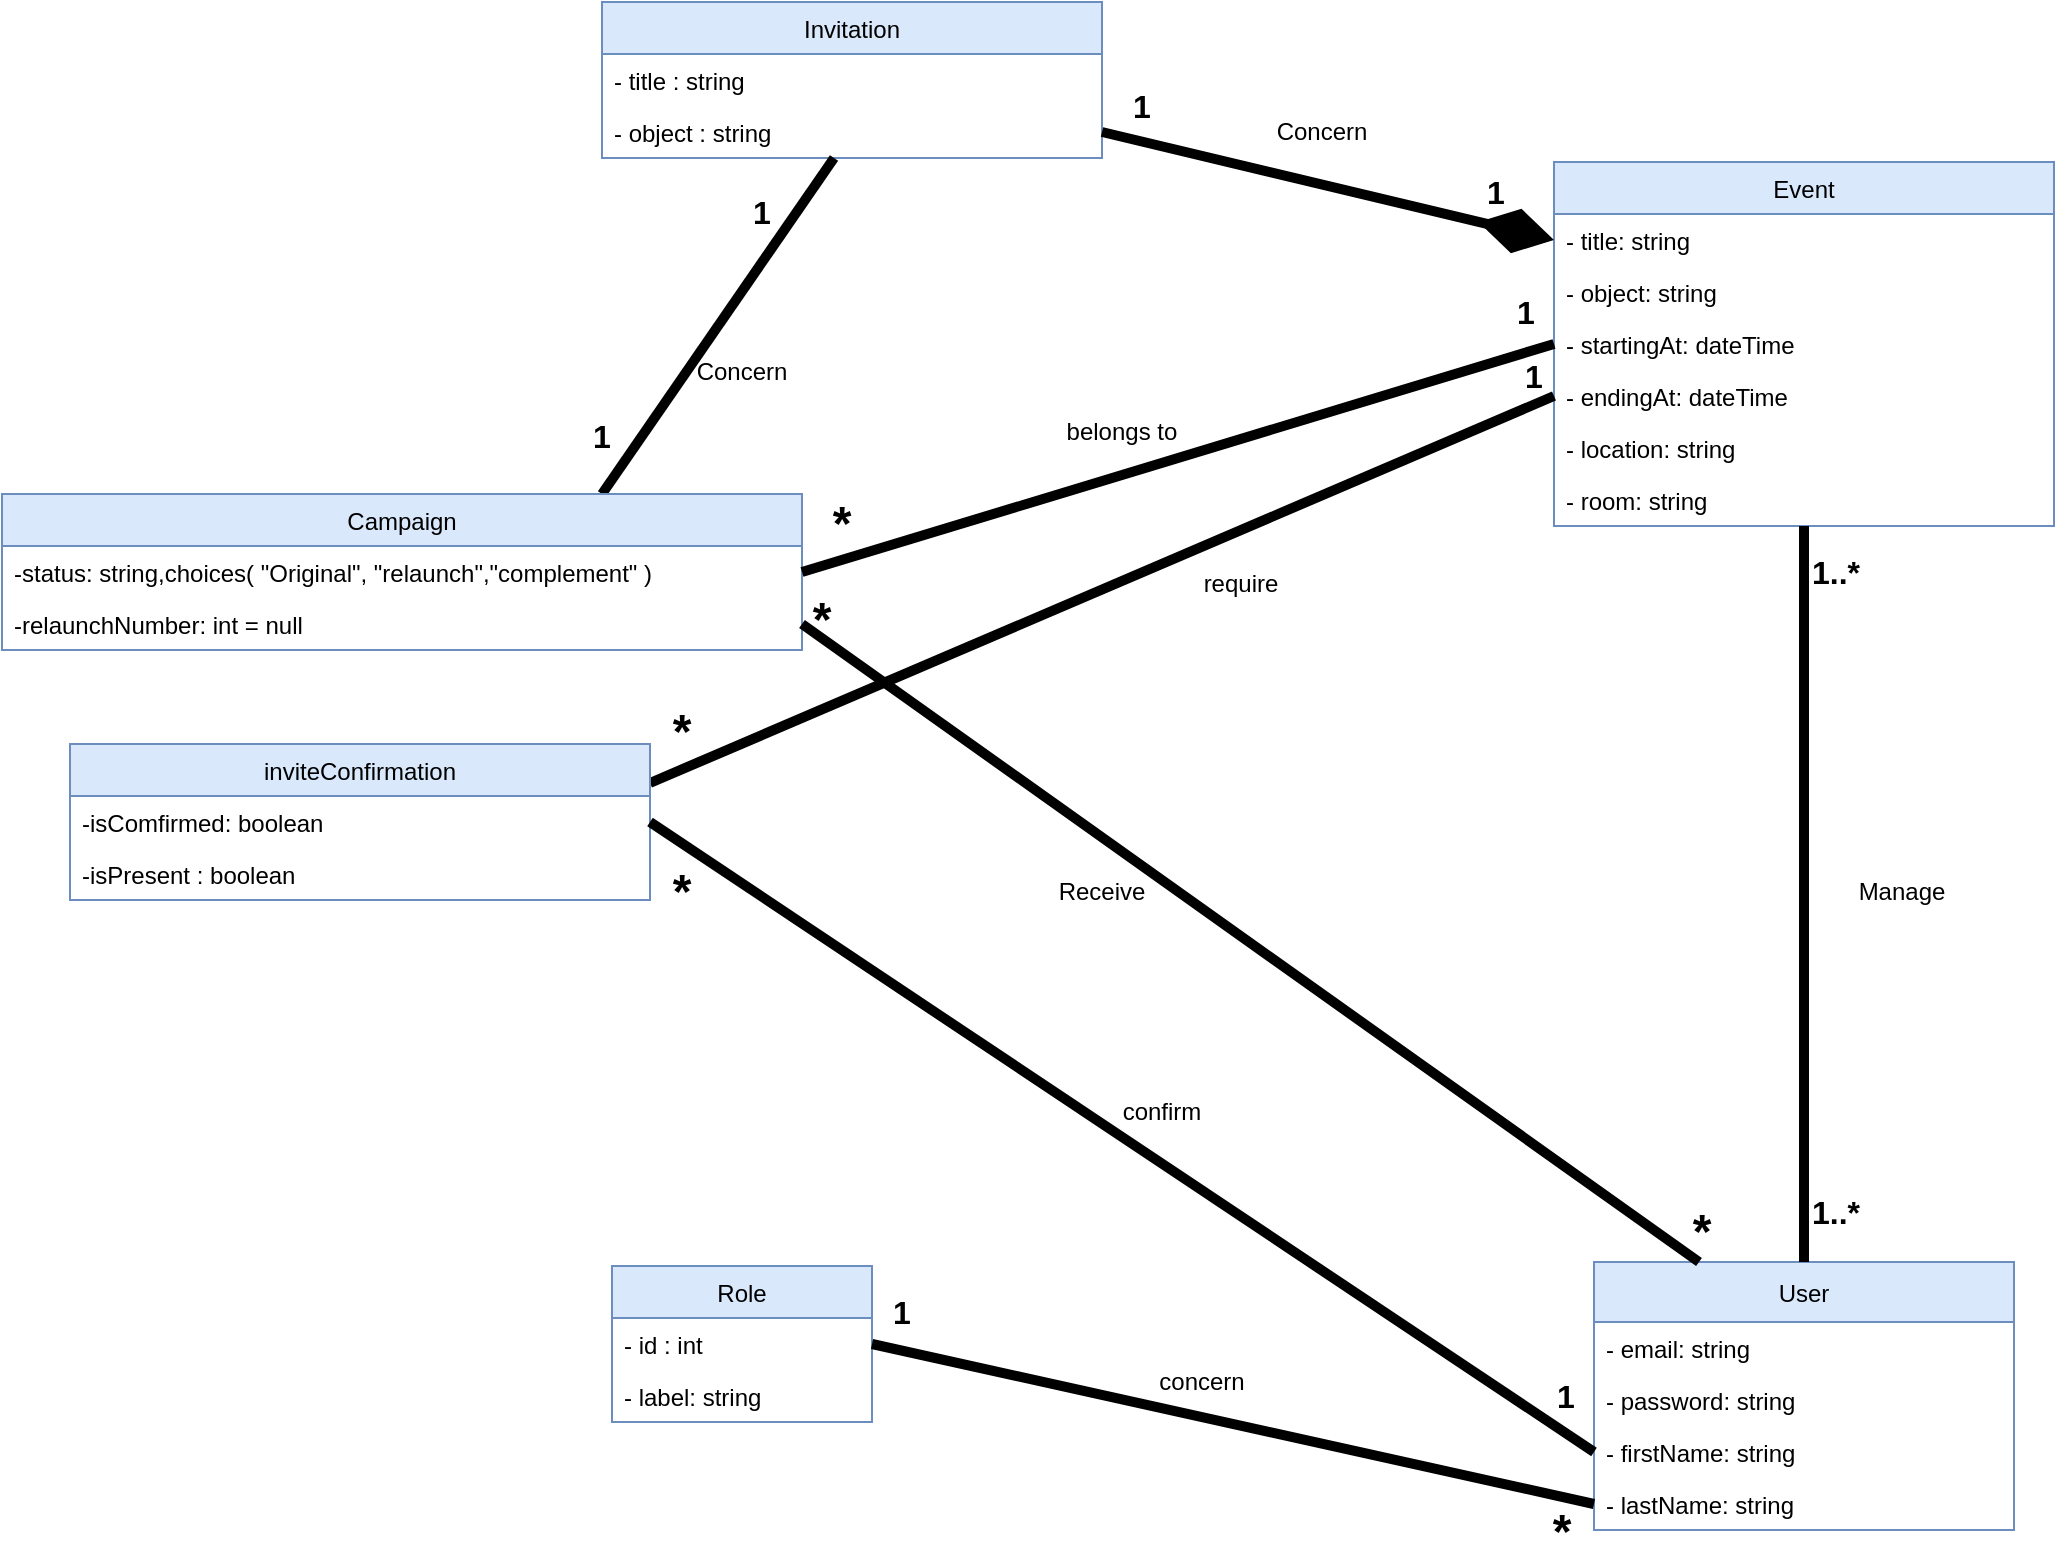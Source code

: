 <mxfile version="13.9.9" type="device"><diagram id="C5RBs43oDa-KdzZeNtuy" name="Page-1"><mxGraphModel dx="852" dy="1655" grid="1" gridSize="10" guides="1" tooltips="1" connect="1" arrows="1" fold="1" page="1" pageScale="1" pageWidth="827" pageHeight="1169" background="none" math="0" shadow="0"><root><mxCell id="WIyWlLk6GJQsqaUBKTNV-0"/><mxCell id="WIyWlLk6GJQsqaUBKTNV-1" parent="WIyWlLk6GJQsqaUBKTNV-0"/><object label="User" gfh="" id="e-Wt4JqpRI8ZTGjx7UCC-37"><mxCell style="swimlane;fontStyle=0;childLayout=stackLayout;horizontal=1;startSize=30;fillColor=#dae8fc;horizontalStack=0;resizeParent=1;resizeParentMax=0;resizeLast=0;collapsible=1;marginBottom=0;strokeColor=#6c8ebf;" parent="WIyWlLk6GJQsqaUBKTNV-1" vertex="1"><mxGeometry x="886" y="540" width="210" height="134" as="geometry"><mxRectangle x="340" y="340" width="100" height="30" as="alternateBounds"/></mxGeometry></mxCell></object><mxCell id="e-Wt4JqpRI8ZTGjx7UCC-38" value="- email: string" style="text;strokeColor=none;fillColor=none;align=left;verticalAlign=top;spacingLeft=4;spacingRight=4;overflow=hidden;rotatable=0;points=[[0,0.5],[1,0.5]];portConstraint=eastwest;" parent="e-Wt4JqpRI8ZTGjx7UCC-37" vertex="1"><mxGeometry y="30" width="210" height="26" as="geometry"/></mxCell><mxCell id="e-Wt4JqpRI8ZTGjx7UCC-39" value="- password: string" style="text;strokeColor=none;fillColor=none;align=left;verticalAlign=top;spacingLeft=4;spacingRight=4;overflow=hidden;rotatable=0;points=[[0,0.5],[1,0.5]];portConstraint=eastwest;" parent="e-Wt4JqpRI8ZTGjx7UCC-37" vertex="1"><mxGeometry y="56" width="210" height="26" as="geometry"/></mxCell><mxCell id="e-Wt4JqpRI8ZTGjx7UCC-40" value="- firstName: string" style="text;strokeColor=none;fillColor=none;align=left;verticalAlign=top;spacingLeft=4;spacingRight=4;overflow=hidden;rotatable=0;points=[[0,0.5],[1,0.5]];portConstraint=eastwest;" parent="e-Wt4JqpRI8ZTGjx7UCC-37" vertex="1"><mxGeometry y="82" width="210" height="26" as="geometry"/></mxCell><mxCell id="e-Wt4JqpRI8ZTGjx7UCC-41" value="- lastName: string" style="text;strokeColor=none;fillColor=none;align=left;verticalAlign=top;spacingLeft=4;spacingRight=4;overflow=hidden;rotatable=0;points=[[0,0.5],[1,0.5]];portConstraint=eastwest;" parent="e-Wt4JqpRI8ZTGjx7UCC-37" vertex="1"><mxGeometry y="108" width="210" height="26" as="geometry"/></mxCell><mxCell id="e-Wt4JqpRI8ZTGjx7UCC-46" value="Event" style="swimlane;fontStyle=0;childLayout=stackLayout;horizontal=1;startSize=26;fillColor=#dae8fc;horizontalStack=0;resizeParent=1;resizeParentMax=0;resizeLast=0;collapsible=1;marginBottom=0;strokeColor=#6c8ebf;" parent="WIyWlLk6GJQsqaUBKTNV-1" vertex="1"><mxGeometry x="866" y="-10" width="250" height="182" as="geometry"/></mxCell><mxCell id="e-Wt4JqpRI8ZTGjx7UCC-47" value="- title: string" style="text;strokeColor=none;fillColor=none;align=left;verticalAlign=top;spacingLeft=4;spacingRight=4;overflow=hidden;rotatable=0;points=[[0,0.5],[1,0.5]];portConstraint=eastwest;" parent="e-Wt4JqpRI8ZTGjx7UCC-46" vertex="1"><mxGeometry y="26" width="250" height="26" as="geometry"/></mxCell><mxCell id="e-Wt4JqpRI8ZTGjx7UCC-50" value="- object: string" style="text;strokeColor=none;fillColor=none;align=left;verticalAlign=top;spacingLeft=4;spacingRight=4;overflow=hidden;rotatable=0;points=[[0,0.5],[1,0.5]];portConstraint=eastwest;" parent="e-Wt4JqpRI8ZTGjx7UCC-46" vertex="1"><mxGeometry y="52" width="250" height="26" as="geometry"/></mxCell><mxCell id="e-Wt4JqpRI8ZTGjx7UCC-51" value="- startingAt: dateTime" style="text;strokeColor=none;fillColor=none;align=left;verticalAlign=top;spacingLeft=4;spacingRight=4;overflow=hidden;rotatable=0;points=[[0,0.5],[1,0.5]];portConstraint=eastwest;" parent="e-Wt4JqpRI8ZTGjx7UCC-46" vertex="1"><mxGeometry y="78" width="250" height="26" as="geometry"/></mxCell><mxCell id="e-Wt4JqpRI8ZTGjx7UCC-54" value="- endingAt: dateTime" style="text;strokeColor=none;fillColor=none;align=left;verticalAlign=top;spacingLeft=4;spacingRight=4;overflow=hidden;rotatable=0;points=[[0,0.5],[1,0.5]];portConstraint=eastwest;" parent="e-Wt4JqpRI8ZTGjx7UCC-46" vertex="1"><mxGeometry y="104" width="250" height="26" as="geometry"/></mxCell><mxCell id="e-Wt4JqpRI8ZTGjx7UCC-52" value="- location: string" style="text;strokeColor=none;fillColor=none;align=left;verticalAlign=top;spacingLeft=4;spacingRight=4;overflow=hidden;rotatable=0;points=[[0,0.5],[1,0.5]];portConstraint=eastwest;" parent="e-Wt4JqpRI8ZTGjx7UCC-46" vertex="1"><mxGeometry y="130" width="250" height="26" as="geometry"/></mxCell><mxCell id="e-Wt4JqpRI8ZTGjx7UCC-53" value="- room: string" style="text;strokeColor=none;fillColor=none;align=left;verticalAlign=top;spacingLeft=4;spacingRight=4;overflow=hidden;rotatable=0;points=[[0,0.5],[1,0.5]];portConstraint=eastwest;" parent="e-Wt4JqpRI8ZTGjx7UCC-46" vertex="1"><mxGeometry y="156" width="250" height="26" as="geometry"/></mxCell><mxCell id="e-Wt4JqpRI8ZTGjx7UCC-58" value="" style="endArrow=none;html=1;rounded=0;strokeWidth=5;exitX=0.5;exitY=0;exitDx=0;exitDy=0;fillColor=#d5e8d4;strokeColor=#000000;" parent="WIyWlLk6GJQsqaUBKTNV-1" source="e-Wt4JqpRI8ZTGjx7UCC-37" target="e-Wt4JqpRI8ZTGjx7UCC-53" edge="1"><mxGeometry width="50" height="50" relative="1" as="geometry"><mxPoint x="1057" y="390" as="sourcePoint"/><mxPoint x="1107" y="340" as="targetPoint"/></mxGeometry></mxCell><mxCell id="e-Wt4JqpRI8ZTGjx7UCC-77" value="Manage" style="text;html=1;strokeColor=none;fillColor=none;align=center;verticalAlign=middle;whiteSpace=wrap;rounded=0;" parent="WIyWlLk6GJQsqaUBKTNV-1" vertex="1"><mxGeometry x="1010" y="340" width="60" height="30" as="geometry"/></mxCell><mxCell id="e-Wt4JqpRI8ZTGjx7UCC-83" value="1..*" style="text;html=1;strokeColor=none;fillColor=none;align=center;verticalAlign=middle;whiteSpace=wrap;rounded=0;fontSize=16;fontStyle=1" parent="WIyWlLk6GJQsqaUBKTNV-1" vertex="1"><mxGeometry x="997" y="500" width="20" height="30" as="geometry"/></mxCell><mxCell id="e-Wt4JqpRI8ZTGjx7UCC-106" value="Invitation" style="swimlane;fontStyle=0;childLayout=stackLayout;horizontal=1;startSize=26;fillColor=#dae8fc;horizontalStack=0;resizeParent=1;resizeParentMax=0;resizeLast=0;collapsible=1;marginBottom=0;strokeColor=#6c8ebf;" parent="WIyWlLk6GJQsqaUBKTNV-1" vertex="1"><mxGeometry x="390" y="-90" width="250" height="78" as="geometry"/></mxCell><mxCell id="e-Wt4JqpRI8ZTGjx7UCC-107" value="- title : string" style="text;strokeColor=none;fillColor=none;align=left;verticalAlign=top;spacingLeft=4;spacingRight=4;overflow=hidden;rotatable=0;points=[[0,0.5],[1,0.5]];portConstraint=eastwest;" parent="e-Wt4JqpRI8ZTGjx7UCC-106" vertex="1"><mxGeometry y="26" width="250" height="26" as="geometry"/></mxCell><mxCell id="e-Wt4JqpRI8ZTGjx7UCC-108" value="- object : string" style="text;strokeColor=none;fillColor=none;align=left;verticalAlign=top;spacingLeft=4;spacingRight=4;overflow=hidden;rotatable=0;points=[[0,0.5],[1,0.5]];portConstraint=eastwest;" parent="e-Wt4JqpRI8ZTGjx7UCC-106" vertex="1"><mxGeometry y="52" width="250" height="26" as="geometry"/></mxCell><mxCell id="e-Wt4JqpRI8ZTGjx7UCC-110" value="" style="endArrow=diamondThin;endFill=1;endSize=24;html=1;rounded=0;exitX=1;exitY=0.5;exitDx=0;exitDy=0;entryX=0;entryY=0.5;entryDx=0;entryDy=0;strokeWidth=5;fillColor=#d5e8d4;strokeColor=#000000;" parent="WIyWlLk6GJQsqaUBKTNV-1" source="e-Wt4JqpRI8ZTGjx7UCC-108" target="e-Wt4JqpRI8ZTGjx7UCC-47" edge="1"><mxGeometry width="160" relative="1" as="geometry"><mxPoint x="1317" y="129" as="sourcePoint"/><mxPoint x="780" y="50" as="targetPoint"/></mxGeometry></mxCell><mxCell id="e-Wt4JqpRI8ZTGjx7UCC-111" value="1" style="text;html=1;strokeColor=none;fillColor=none;align=center;verticalAlign=middle;whiteSpace=wrap;rounded=0;fontSize=16;fontStyle=1" parent="WIyWlLk6GJQsqaUBKTNV-1" vertex="1"><mxGeometry x="827" y="-10" width="20" height="30" as="geometry"/></mxCell><mxCell id="e-Wt4JqpRI8ZTGjx7UCC-112" value="1" style="text;html=1;strokeColor=none;fillColor=none;align=center;verticalAlign=middle;whiteSpace=wrap;rounded=0;fontSize=16;fontStyle=1" parent="WIyWlLk6GJQsqaUBKTNV-1" vertex="1"><mxGeometry x="650" y="-53" width="20" height="30" as="geometry"/></mxCell><mxCell id="e-Wt4JqpRI8ZTGjx7UCC-116" value="belongs to" style="text;html=1;strokeColor=none;fillColor=none;align=center;verticalAlign=middle;whiteSpace=wrap;rounded=0;" parent="WIyWlLk6GJQsqaUBKTNV-1" vertex="1"><mxGeometry x="620" y="110" width="60" height="30" as="geometry"/></mxCell><mxCell id="e-Wt4JqpRI8ZTGjx7UCC-127" style="edgeStyle=none;rounded=0;sketch=0;jumpStyle=none;orthogonalLoop=1;jettySize=auto;html=1;exitX=0.75;exitY=0;exitDx=0;exitDy=0;shadow=0;fontSize=18;endArrow=none;endFill=0;endSize=6;strokeWidth=5;fillColor=#d5e8d4;strokeColor=#000000;" parent="WIyWlLk6GJQsqaUBKTNV-1" source="e-Wt4JqpRI8ZTGjx7UCC-121" target="e-Wt4JqpRI8ZTGjx7UCC-108" edge="1"><mxGeometry relative="1" as="geometry"><mxPoint x="462.25" y="16.106" as="targetPoint"/></mxGeometry></mxCell><mxCell id="e-Wt4JqpRI8ZTGjx7UCC-121" value="Campaign" style="swimlane;fontStyle=0;childLayout=stackLayout;horizontal=1;startSize=26;fillColor=#dae8fc;horizontalStack=0;resizeParent=1;resizeParentMax=0;resizeLast=0;collapsible=1;marginBottom=0;strokeColor=#6c8ebf;" parent="WIyWlLk6GJQsqaUBKTNV-1" vertex="1"><mxGeometry x="90" y="156" width="400" height="78" as="geometry"/></mxCell><mxCell id="e-Wt4JqpRI8ZTGjx7UCC-122" value="-status: string,choices( &quot;Original&quot;, &quot;relaunch&quot;,&quot;complement&quot; )" style="text;align=left;verticalAlign=top;spacingLeft=4;spacingRight=4;overflow=hidden;rotatable=0;points=[[0,0.5],[1,0.5]];portConstraint=eastwest;" parent="e-Wt4JqpRI8ZTGjx7UCC-121" vertex="1"><mxGeometry y="26" width="400" height="26" as="geometry"/></mxCell><mxCell id="e-Wt4JqpRI8ZTGjx7UCC-123" value="-relaunchNumber: int = null" style="text;align=left;verticalAlign=top;spacingLeft=4;spacingRight=4;overflow=hidden;rotatable=0;points=[[0,0.5],[1,0.5]];portConstraint=eastwest;" parent="e-Wt4JqpRI8ZTGjx7UCC-121" vertex="1"><mxGeometry y="52" width="400" height="26" as="geometry"/></mxCell><mxCell id="e-Wt4JqpRI8ZTGjx7UCC-128" value="1" style="text;html=1;strokeColor=none;fillColor=none;align=center;verticalAlign=middle;whiteSpace=wrap;rounded=0;fontSize=16;fontStyle=1" parent="WIyWlLk6GJQsqaUBKTNV-1" vertex="1"><mxGeometry x="460" width="20" height="30" as="geometry"/></mxCell><mxCell id="e-Wt4JqpRI8ZTGjx7UCC-129" value="1" style="text;html=1;strokeColor=none;fillColor=none;align=center;verticalAlign=middle;whiteSpace=wrap;rounded=0;fontSize=16;fontStyle=1" parent="WIyWlLk6GJQsqaUBKTNV-1" vertex="1"><mxGeometry x="380" y="112" width="20" height="30" as="geometry"/></mxCell><mxCell id="e-Wt4JqpRI8ZTGjx7UCC-131" value="Concern" style="text;html=1;strokeColor=none;fillColor=none;align=center;verticalAlign=middle;whiteSpace=wrap;rounded=0;" parent="WIyWlLk6GJQsqaUBKTNV-1" vertex="1"><mxGeometry x="430" y="80" width="60" height="30" as="geometry"/></mxCell><mxCell id="e-Wt4JqpRI8ZTGjx7UCC-135" style="edgeStyle=none;rounded=0;sketch=0;jumpStyle=none;orthogonalLoop=1;jettySize=auto;html=1;exitX=1;exitY=0.25;exitDx=0;exitDy=0;entryX=0;entryY=0.5;entryDx=0;entryDy=0;shadow=0;fontSize=18;endArrow=none;endFill=0;endSize=6;strokeWidth=5;fillColor=#d5e8d4;strokeColor=#000000;" parent="WIyWlLk6GJQsqaUBKTNV-1" source="e-Wt4JqpRI8ZTGjx7UCC-132" target="e-Wt4JqpRI8ZTGjx7UCC-54" edge="1"><mxGeometry relative="1" as="geometry"/></mxCell><mxCell id="e-Wt4JqpRI8ZTGjx7UCC-132" value="inviteConfirmation" style="swimlane;fontStyle=0;childLayout=stackLayout;horizontal=1;startSize=26;fillColor=#dae8fc;horizontalStack=0;resizeParent=1;resizeParentMax=0;resizeLast=0;collapsible=1;marginBottom=0;strokeColor=#6c8ebf;" parent="WIyWlLk6GJQsqaUBKTNV-1" vertex="1"><mxGeometry x="124" y="281" width="290" height="78" as="geometry"/></mxCell><mxCell id="e-Wt4JqpRI8ZTGjx7UCC-133" value="-isComfirmed: boolean" style="text;strokeColor=none;fillColor=none;align=left;verticalAlign=top;spacingLeft=4;spacingRight=4;overflow=hidden;rotatable=0;points=[[0,0.5],[1,0.5]];portConstraint=eastwest;" parent="e-Wt4JqpRI8ZTGjx7UCC-132" vertex="1"><mxGeometry y="26" width="290" height="26" as="geometry"/></mxCell><mxCell id="2uH3qauX7XO_MbSkz-y7-7" value="-isPresent : boolean" style="text;strokeColor=none;fillColor=none;align=left;verticalAlign=top;spacingLeft=4;spacingRight=4;overflow=hidden;rotatable=0;points=[[0,0.5],[1,0.5]];portConstraint=eastwest;" parent="e-Wt4JqpRI8ZTGjx7UCC-132" vertex="1"><mxGeometry y="52" width="290" height="26" as="geometry"/></mxCell><mxCell id="e-Wt4JqpRI8ZTGjx7UCC-136" value="*" style="text;html=1;strokeColor=none;fillColor=none;align=center;verticalAlign=middle;whiteSpace=wrap;rounded=0;fontSize=24;fontStyle=1" parent="WIyWlLk6GJQsqaUBKTNV-1" vertex="1"><mxGeometry x="420" y="260" width="20" height="30" as="geometry"/></mxCell><mxCell id="e-Wt4JqpRI8ZTGjx7UCC-137" value="1" style="text;html=1;strokeColor=none;fillColor=none;align=center;verticalAlign=middle;whiteSpace=wrap;rounded=0;fontSize=16;fontStyle=1" parent="WIyWlLk6GJQsqaUBKTNV-1" vertex="1"><mxGeometry x="846" y="82" width="20" height="30" as="geometry"/></mxCell><mxCell id="e-Wt4JqpRI8ZTGjx7UCC-138" style="edgeStyle=none;rounded=0;sketch=0;jumpStyle=none;orthogonalLoop=1;jettySize=auto;html=1;exitX=1;exitY=0.5;exitDx=0;exitDy=0;entryX=0;entryY=0.5;entryDx=0;entryDy=0;shadow=0;fontSize=18;endArrow=none;endFill=0;endSize=6;strokeWidth=5;fillColor=#d5e8d4;strokeColor=#000000;" parent="WIyWlLk6GJQsqaUBKTNV-1" source="e-Wt4JqpRI8ZTGjx7UCC-133" target="e-Wt4JqpRI8ZTGjx7UCC-40" edge="1"><mxGeometry relative="1" as="geometry"/></mxCell><mxCell id="e-Wt4JqpRI8ZTGjx7UCC-140" value="1" style="text;html=1;strokeColor=none;fillColor=none;align=center;verticalAlign=middle;whiteSpace=wrap;rounded=0;fontSize=16;fontStyle=1" parent="WIyWlLk6GJQsqaUBKTNV-1" vertex="1"><mxGeometry x="862" y="592" width="20" height="30" as="geometry"/></mxCell><mxCell id="e-Wt4JqpRI8ZTGjx7UCC-141" value="confirm" style="text;html=1;strokeColor=none;fillColor=none;align=center;verticalAlign=middle;whiteSpace=wrap;rounded=0;" parent="WIyWlLk6GJQsqaUBKTNV-1" vertex="1"><mxGeometry x="640" y="450" width="60" height="30" as="geometry"/></mxCell><mxCell id="e-Wt4JqpRI8ZTGjx7UCC-144" value="Role" style="swimlane;fontStyle=0;childLayout=stackLayout;horizontal=1;startSize=26;fillColor=#dae8fc;horizontalStack=0;resizeParent=1;resizeParentMax=0;resizeLast=0;collapsible=1;marginBottom=0;strokeColor=#6c8ebf;" parent="WIyWlLk6GJQsqaUBKTNV-1" vertex="1"><mxGeometry x="395" y="542" width="130" height="78" as="geometry"/></mxCell><mxCell id="e-Wt4JqpRI8ZTGjx7UCC-145" value="- id : int" style="text;strokeColor=none;fillColor=none;align=left;verticalAlign=top;spacingLeft=4;spacingRight=4;overflow=hidden;rotatable=0;points=[[0,0.5],[1,0.5]];portConstraint=eastwest;" parent="e-Wt4JqpRI8ZTGjx7UCC-144" vertex="1"><mxGeometry y="26" width="130" height="26" as="geometry"/></mxCell><mxCell id="e-Wt4JqpRI8ZTGjx7UCC-146" value="- label: string" style="text;strokeColor=none;fillColor=none;align=left;verticalAlign=top;spacingLeft=4;spacingRight=4;overflow=hidden;rotatable=0;points=[[0,0.5],[1,0.5]];portConstraint=eastwest;" parent="e-Wt4JqpRI8ZTGjx7UCC-144" vertex="1"><mxGeometry y="52" width="130" height="26" as="geometry"/></mxCell><mxCell id="e-Wt4JqpRI8ZTGjx7UCC-147" style="edgeStyle=none;rounded=0;sketch=0;jumpStyle=none;orthogonalLoop=1;jettySize=auto;html=1;exitX=1;exitY=0.5;exitDx=0;exitDy=0;entryX=0;entryY=0.5;entryDx=0;entryDy=0;shadow=0;fontSize=18;endArrow=none;endFill=0;endSize=6;strokeWidth=5;fillColor=#d5e8d4;strokeColor=#000000;" parent="WIyWlLk6GJQsqaUBKTNV-1" source="e-Wt4JqpRI8ZTGjx7UCC-145" target="e-Wt4JqpRI8ZTGjx7UCC-41" edge="1"><mxGeometry relative="1" as="geometry"/></mxCell><mxCell id="e-Wt4JqpRI8ZTGjx7UCC-149" value="1" style="text;html=1;strokeColor=none;fillColor=none;align=center;verticalAlign=middle;whiteSpace=wrap;rounded=0;fontSize=16;fontStyle=1" parent="WIyWlLk6GJQsqaUBKTNV-1" vertex="1"><mxGeometry x="530" y="550" width="20" height="30" as="geometry"/></mxCell><mxCell id="2uH3qauX7XO_MbSkz-y7-0" value="require" style="text;html=1;strokeColor=none;fillColor=none;align=center;verticalAlign=middle;whiteSpace=wrap;rounded=0;" parent="WIyWlLk6GJQsqaUBKTNV-1" vertex="1"><mxGeometry x="680" y="186" width="59" height="30" as="geometry"/></mxCell><mxCell id="2uH3qauX7XO_MbSkz-y7-2" value="Concern" style="text;html=1;strokeColor=none;fillColor=none;align=center;verticalAlign=middle;whiteSpace=wrap;rounded=0;" parent="WIyWlLk6GJQsqaUBKTNV-1" vertex="1"><mxGeometry x="720" y="-40" width="60" height="30" as="geometry"/></mxCell><mxCell id="2uH3qauX7XO_MbSkz-y7-5" value="concern" style="text;html=1;strokeColor=none;fillColor=none;align=center;verticalAlign=middle;whiteSpace=wrap;rounded=0;" parent="WIyWlLk6GJQsqaUBKTNV-1" vertex="1"><mxGeometry x="660" y="585" width="60" height="30" as="geometry"/></mxCell><mxCell id="2uH3qauX7XO_MbSkz-y7-8" style="edgeStyle=none;rounded=0;sketch=0;jumpStyle=none;orthogonalLoop=1;jettySize=auto;html=1;exitX=1;exitY=0.5;exitDx=0;exitDy=0;shadow=0;fontSize=18;endArrow=none;endFill=0;endSize=6;strokeWidth=5;entryX=0.25;entryY=0;entryDx=0;entryDy=0;strokeColor=#000000;fillColor=#d5e8d4;" parent="WIyWlLk6GJQsqaUBKTNV-1" source="e-Wt4JqpRI8ZTGjx7UCC-123" target="e-Wt4JqpRI8ZTGjx7UCC-37" edge="1"><mxGeometry relative="1" as="geometry"><mxPoint x="377.5" y="152" as="sourcePoint"/><mxPoint x="670" y="350" as="targetPoint"/></mxGeometry></mxCell><mxCell id="2uH3qauX7XO_MbSkz-y7-10" value="1..*" style="text;html=1;strokeColor=none;fillColor=none;align=center;verticalAlign=middle;whiteSpace=wrap;rounded=0;fontSize=16;fontStyle=1" parent="WIyWlLk6GJQsqaUBKTNV-1" vertex="1"><mxGeometry x="997" y="180" width="20" height="30" as="geometry"/></mxCell><mxCell id="2uH3qauX7XO_MbSkz-y7-11" value="*" style="text;html=1;strokeColor=none;fillColor=none;align=center;verticalAlign=middle;whiteSpace=wrap;rounded=0;fontSize=24;fontStyle=1" parent="WIyWlLk6GJQsqaUBKTNV-1" vertex="1"><mxGeometry x="930" y="510" width="20" height="30" as="geometry"/></mxCell><mxCell id="2uH3qauX7XO_MbSkz-y7-14" value="Receive" style="text;html=1;strokeColor=none;fillColor=none;align=center;verticalAlign=middle;whiteSpace=wrap;rounded=0;" parent="WIyWlLk6GJQsqaUBKTNV-1" vertex="1"><mxGeometry x="610" y="340" width="60" height="30" as="geometry"/></mxCell><mxCell id="WuvrHFTDD31hM3H8ZLe2-0" value="*" style="text;html=1;strokeColor=none;fillColor=none;align=center;verticalAlign=middle;whiteSpace=wrap;rounded=0;fontSize=24;fontStyle=1" parent="WIyWlLk6GJQsqaUBKTNV-1" vertex="1"><mxGeometry x="860" y="660" width="20" height="30" as="geometry"/></mxCell><mxCell id="WuvrHFTDD31hM3H8ZLe2-6" value="*" style="text;html=1;strokeColor=none;fillColor=none;align=center;verticalAlign=middle;whiteSpace=wrap;rounded=0;fontSize=24;fontStyle=1" parent="WIyWlLk6GJQsqaUBKTNV-1" vertex="1"><mxGeometry x="420" y="340" width="20" height="30" as="geometry"/></mxCell><mxCell id="WuvrHFTDD31hM3H8ZLe2-9" value="*" style="text;html=1;strokeColor=none;fillColor=none;align=center;verticalAlign=middle;whiteSpace=wrap;rounded=0;fontSize=24;fontStyle=1" parent="WIyWlLk6GJQsqaUBKTNV-1" vertex="1"><mxGeometry x="490" y="204" width="20" height="30" as="geometry"/></mxCell><mxCell id="qiEmi7ozFaT3gnqG0oS--1" style="edgeStyle=none;rounded=0;sketch=0;jumpStyle=none;orthogonalLoop=1;jettySize=auto;html=1;exitX=1;exitY=0.5;exitDx=0;exitDy=0;entryX=0;entryY=0.5;entryDx=0;entryDy=0;shadow=0;fontSize=18;endArrow=none;endFill=0;endSize=6;strokeWidth=5;fillColor=#d5e8d4;strokeColor=#000000;" parent="WIyWlLk6GJQsqaUBKTNV-1" source="e-Wt4JqpRI8ZTGjx7UCC-122" target="e-Wt4JqpRI8ZTGjx7UCC-51" edge="1"><mxGeometry relative="1" as="geometry"><mxPoint x="424" y="310.5" as="sourcePoint"/><mxPoint x="876" y="117" as="targetPoint"/></mxGeometry></mxCell><mxCell id="qiEmi7ozFaT3gnqG0oS--2" value="*" style="text;html=1;strokeColor=none;fillColor=none;align=center;verticalAlign=middle;whiteSpace=wrap;rounded=0;fontSize=24;fontStyle=1" parent="WIyWlLk6GJQsqaUBKTNV-1" vertex="1"><mxGeometry x="500" y="156" width="20" height="30" as="geometry"/></mxCell><mxCell id="qiEmi7ozFaT3gnqG0oS--3" value="1" style="text;html=1;strokeColor=none;fillColor=none;align=center;verticalAlign=middle;whiteSpace=wrap;rounded=0;fontSize=16;fontStyle=1" parent="WIyWlLk6GJQsqaUBKTNV-1" vertex="1"><mxGeometry x="842" y="50" width="20" height="30" as="geometry"/></mxCell></root></mxGraphModel></diagram></mxfile>